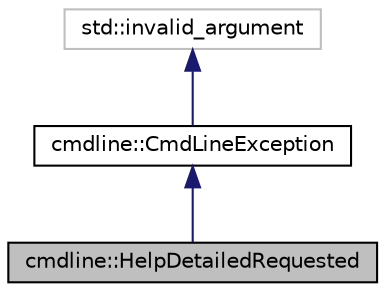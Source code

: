 digraph "cmdline::HelpDetailedRequested"
{
 // LATEX_PDF_SIZE
  edge [fontname="Helvetica",fontsize="10",labelfontname="Helvetica",labelfontsize="10"];
  node [fontname="Helvetica",fontsize="10",shape=record];
  Node1 [label="cmdline::HelpDetailedRequested",height=0.2,width=0.4,color="black", fillcolor="grey75", style="filled", fontcolor="black",tooltip=" "];
  Node2 -> Node1 [dir="back",color="midnightblue",fontsize="10",style="solid"];
  Node2 [label="cmdline::CmdLineException",height=0.2,width=0.4,color="black", fillcolor="white", style="filled",URL="$classcmdline_1_1_cmd_line_exception.html",tooltip=" "];
  Node3 -> Node2 [dir="back",color="midnightblue",fontsize="10",style="solid"];
  Node3 [label="std::invalid_argument",height=0.2,width=0.4,color="grey75", fillcolor="white", style="filled",tooltip=" "];
}
